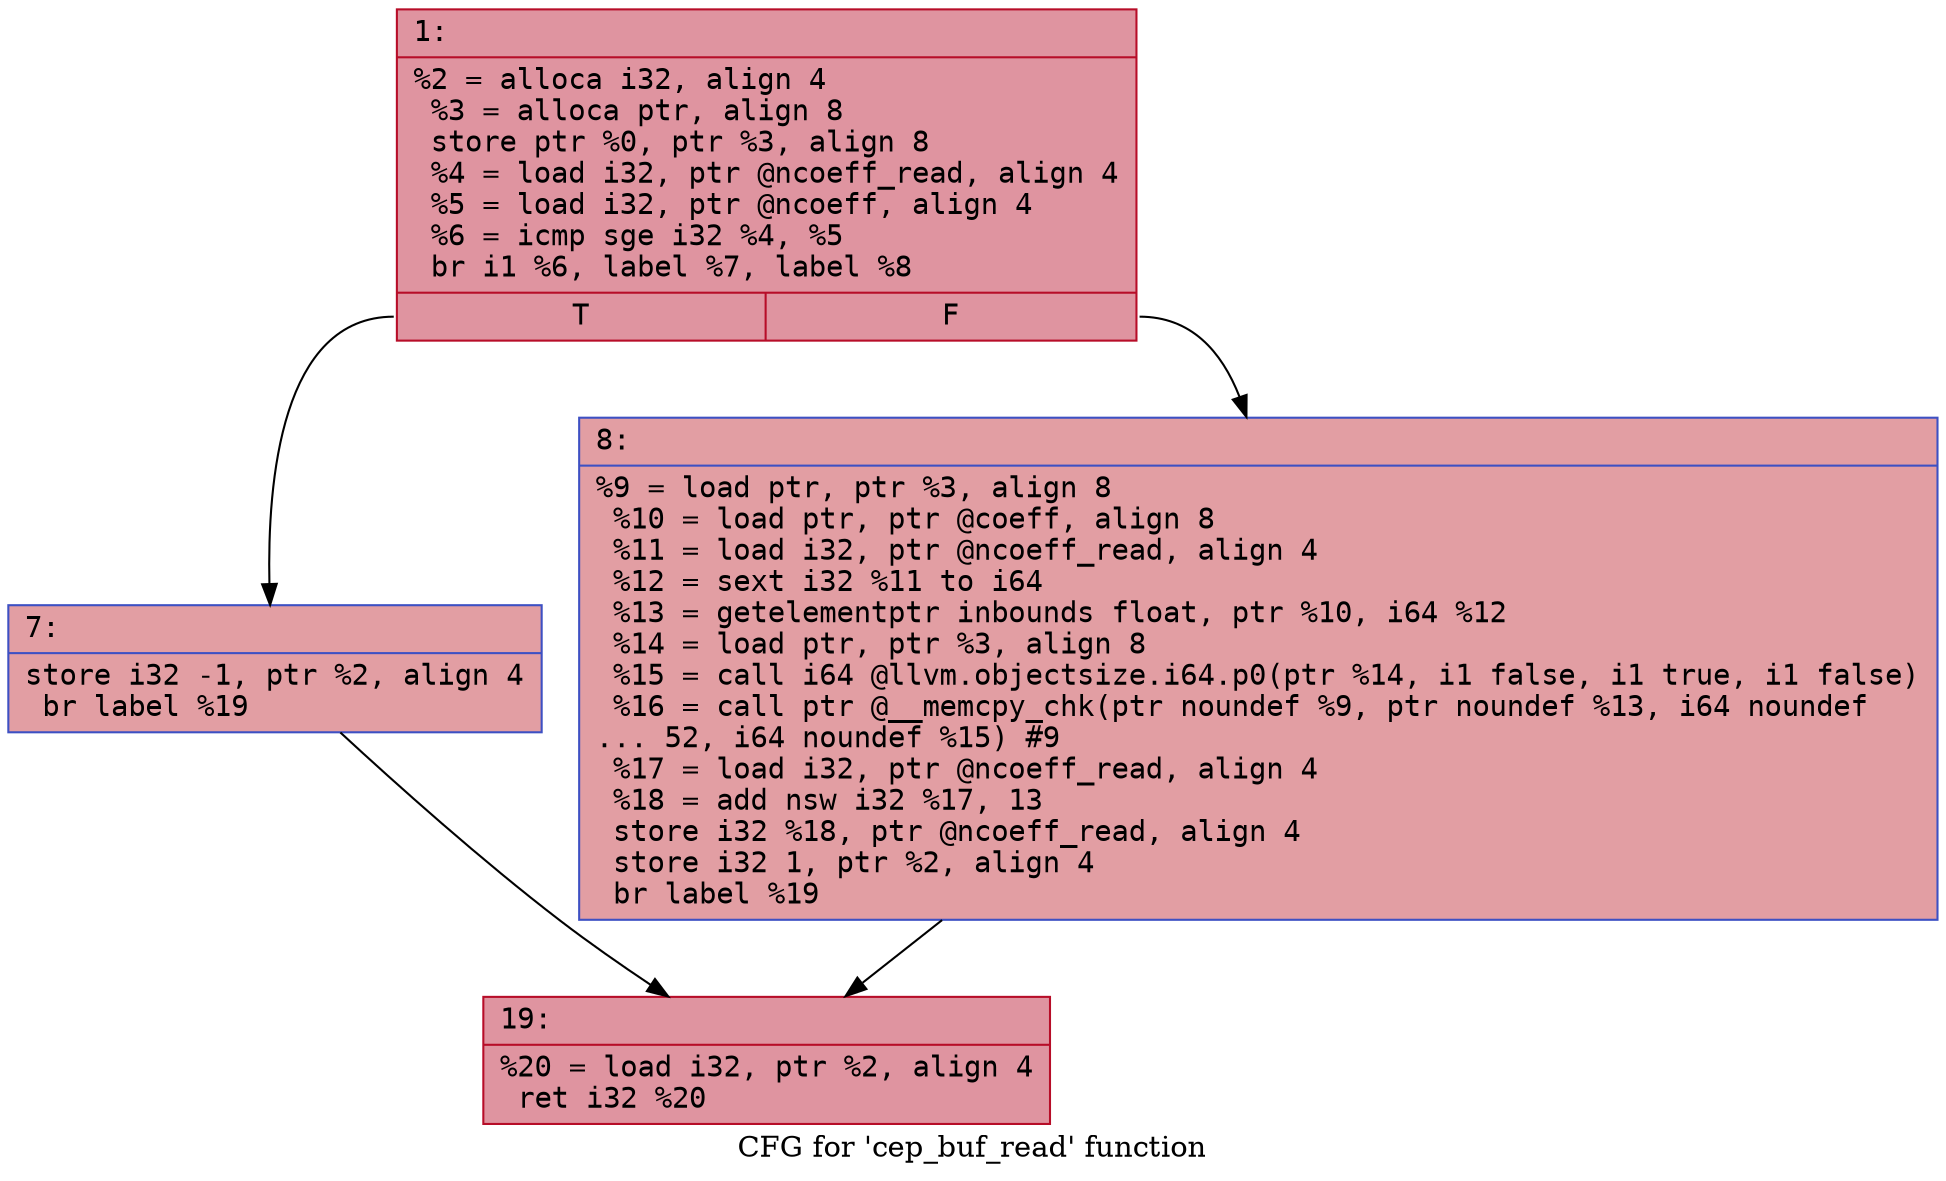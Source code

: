 digraph "CFG for 'cep_buf_read' function" {
	label="CFG for 'cep_buf_read' function";

	Node0x6000031f8b90 [shape=record,color="#b70d28ff", style=filled, fillcolor="#b70d2870" fontname="Courier",label="{1:\l|  %2 = alloca i32, align 4\l  %3 = alloca ptr, align 8\l  store ptr %0, ptr %3, align 8\l  %4 = load i32, ptr @ncoeff_read, align 4\l  %5 = load i32, ptr @ncoeff, align 4\l  %6 = icmp sge i32 %4, %5\l  br i1 %6, label %7, label %8\l|{<s0>T|<s1>F}}"];
	Node0x6000031f8b90:s0 -> Node0x6000031f8be0[tooltip="1 -> 7\nProbability 50.00%" ];
	Node0x6000031f8b90:s1 -> Node0x6000031f8c30[tooltip="1 -> 8\nProbability 50.00%" ];
	Node0x6000031f8be0 [shape=record,color="#3d50c3ff", style=filled, fillcolor="#be242e70" fontname="Courier",label="{7:\l|  store i32 -1, ptr %2, align 4\l  br label %19\l}"];
	Node0x6000031f8be0 -> Node0x6000031f8c80[tooltip="7 -> 19\nProbability 100.00%" ];
	Node0x6000031f8c30 [shape=record,color="#3d50c3ff", style=filled, fillcolor="#be242e70" fontname="Courier",label="{8:\l|  %9 = load ptr, ptr %3, align 8\l  %10 = load ptr, ptr @coeff, align 8\l  %11 = load i32, ptr @ncoeff_read, align 4\l  %12 = sext i32 %11 to i64\l  %13 = getelementptr inbounds float, ptr %10, i64 %12\l  %14 = load ptr, ptr %3, align 8\l  %15 = call i64 @llvm.objectsize.i64.p0(ptr %14, i1 false, i1 true, i1 false)\l  %16 = call ptr @__memcpy_chk(ptr noundef %9, ptr noundef %13, i64 noundef\l... 52, i64 noundef %15) #9\l  %17 = load i32, ptr @ncoeff_read, align 4\l  %18 = add nsw i32 %17, 13\l  store i32 %18, ptr @ncoeff_read, align 4\l  store i32 1, ptr %2, align 4\l  br label %19\l}"];
	Node0x6000031f8c30 -> Node0x6000031f8c80[tooltip="8 -> 19\nProbability 100.00%" ];
	Node0x6000031f8c80 [shape=record,color="#b70d28ff", style=filled, fillcolor="#b70d2870" fontname="Courier",label="{19:\l|  %20 = load i32, ptr %2, align 4\l  ret i32 %20\l}"];
}
